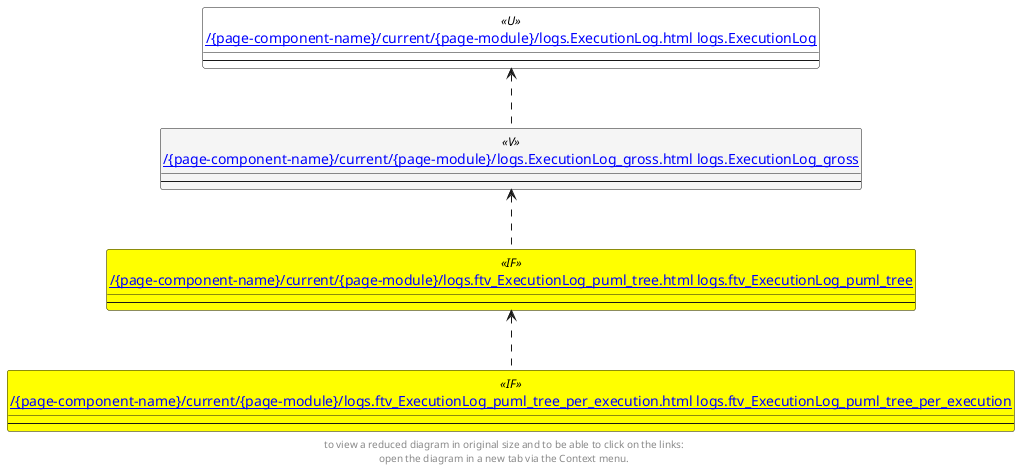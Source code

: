 @startuml
'Left to right direction
top to bottom direction
hide circle
'avoide "." issues:
set namespaceSeparator none


skinparam class {
  BackgroundColor White
  BackgroundColor<<FN>> Yellow
  BackgroundColor<<FS>> Yellow
  BackgroundColor<<FT>> LightGray
  BackgroundColor<<IF>> Yellow
  BackgroundColor<<IS>> Yellow
  BackgroundColor<<P>> Aqua
  BackgroundColor<<PC>> Aqua
  BackgroundColor<<SN>> Yellow
  BackgroundColor<<SO>> SlateBlue
  BackgroundColor<<TF>> LightGray
  BackgroundColor<<TR>> Tomato
  BackgroundColor<<U>> White
  BackgroundColor<<V>> WhiteSmoke
  BackgroundColor<<X>> Aqua
}


entity "[[{site-url}/{page-component-name}/current/{page-module}/logs.ExecutionLog.html logs.ExecutionLog]]" as logs.ExecutionLog << U >> {
  --
}

entity "[[{site-url}/{page-component-name}/current/{page-module}/logs.ExecutionLog_gross.html logs.ExecutionLog_gross]]" as logs.ExecutionLog_gross << V >> {
  --
}

entity "[[{site-url}/{page-component-name}/current/{page-module}/logs.ftv_ExecutionLog_puml_tree.html logs.ftv_ExecutionLog_puml_tree]]" as logs.ftv_ExecutionLog_puml_tree << IF >> {
  --
}

entity "[[{site-url}/{page-component-name}/current/{page-module}/logs.ftv_ExecutionLog_puml_tree_per_execution.html logs.ftv_ExecutionLog_puml_tree_per_execution]]" as logs.ftv_ExecutionLog_puml_tree_per_execution << IF >> {
  --
}

logs.ExecutionLog <.. logs.ExecutionLog_gross
logs.ExecutionLog_gross <.. logs.ftv_ExecutionLog_puml_tree
logs.ftv_ExecutionLog_puml_tree <.. logs.ftv_ExecutionLog_puml_tree_per_execution
footer
to view a reduced diagram in original size and to be able to click on the links:
open the diagram in a new tab via the Context menu.
end footer

@enduml

